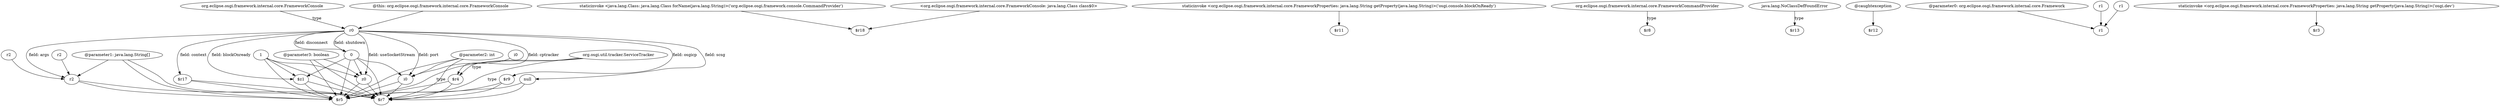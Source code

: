 digraph g {
0[label="0"]
1[label="$r7"]
0->1[label=""]
2[label="$r4"]
2->1[label=""]
3[label="1"]
3->1[label=""]
4[label="r2"]
5[label="$r5"]
4->5[label=""]
6[label="i0"]
6->1[label=""]
7[label="r0"]
7->4[label="field: args"]
8[label="staticinvoke <java.lang.Class: java.lang.Class forName(java.lang.String)>('org.eclipse.osgi.framework.console.CommandProvider')"]
9[label="$r18"]
8->9[label=""]
0->6[label=""]
10[label="@parameter1: java.lang.String[]"]
10->5[label=""]
11[label="$r17"]
11->1[label=""]
12[label="@parameter2: int"]
12->5[label=""]
13[label="r2"]
13->4[label=""]
7->0[label="field: disconnect"]
7->0[label="field: shutdown"]
14[label="z0"]
14->5[label=""]
15[label="$z1"]
15->1[label=""]
12->6[label=""]
2->5[label=""]
16[label="staticinvoke <org.eclipse.osgi.framework.internal.core.FrameworkProperties: java.lang.String getProperty(java.lang.String)>('osgi.console.blockOnReady')"]
17[label="$r11"]
16->17[label=""]
18[label="org.eclipse.osgi.framework.internal.core.FrameworkCommandProvider"]
19[label="$r8"]
18->19[label="type"]
20[label="@parameter3: boolean"]
20->14[label=""]
21[label="java.lang.NoClassDefFoundError"]
22[label="$r13"]
21->22[label="type"]
20->1[label=""]
14->1[label=""]
23[label="@caughtexception"]
24[label="$r12"]
23->24[label=""]
10->1[label=""]
25[label="org.osgi.util.tracker.ServiceTracker"]
25->2[label="type"]
12->1[label=""]
26[label="org.eclipse.osgi.framework.internal.core.FrameworkConsole"]
26->7[label="type"]
27[label="@parameter0: org.eclipse.osgi.framework.internal.core.Framework"]
28[label="r1"]
27->28[label=""]
29[label="$r9"]
29->1[label=""]
30[label="<org.eclipse.osgi.framework.internal.core.FrameworkConsole: java.lang.Class class$0>"]
30->9[label=""]
31[label="null"]
7->31[label="field: scsg"]
15->5[label=""]
32[label="i0"]
32->6[label=""]
7->15[label="field: blockOnready"]
31->5[label=""]
7->11[label="field: context"]
25->1[label="type"]
20->5[label=""]
33[label="@this: org.eclipse.osgi.framework.internal.core.FrameworkConsole"]
33->7[label=""]
0->14[label=""]
29->5[label=""]
3->14[label=""]
34[label="staticinvoke <org.eclipse.osgi.framework.internal.core.FrameworkProperties: java.lang.String getProperty(java.lang.String)>('osgi.dev')"]
35[label="$r3"]
34->35[label=""]
6->5[label=""]
10->4[label=""]
7->29[label="field: osgicp"]
3->15[label=""]
7->2[label="field: cptracker"]
7->6[label="field: port"]
4->1[label=""]
0->15[label=""]
31->1[label=""]
36[label="r1"]
36->28[label=""]
7->14[label="field: useSocketStream"]
11->5[label=""]
37[label="r1"]
37->28[label=""]
25->5[label="type"]
38[label="r2"]
38->4[label=""]
3->5[label=""]
0->5[label=""]
}